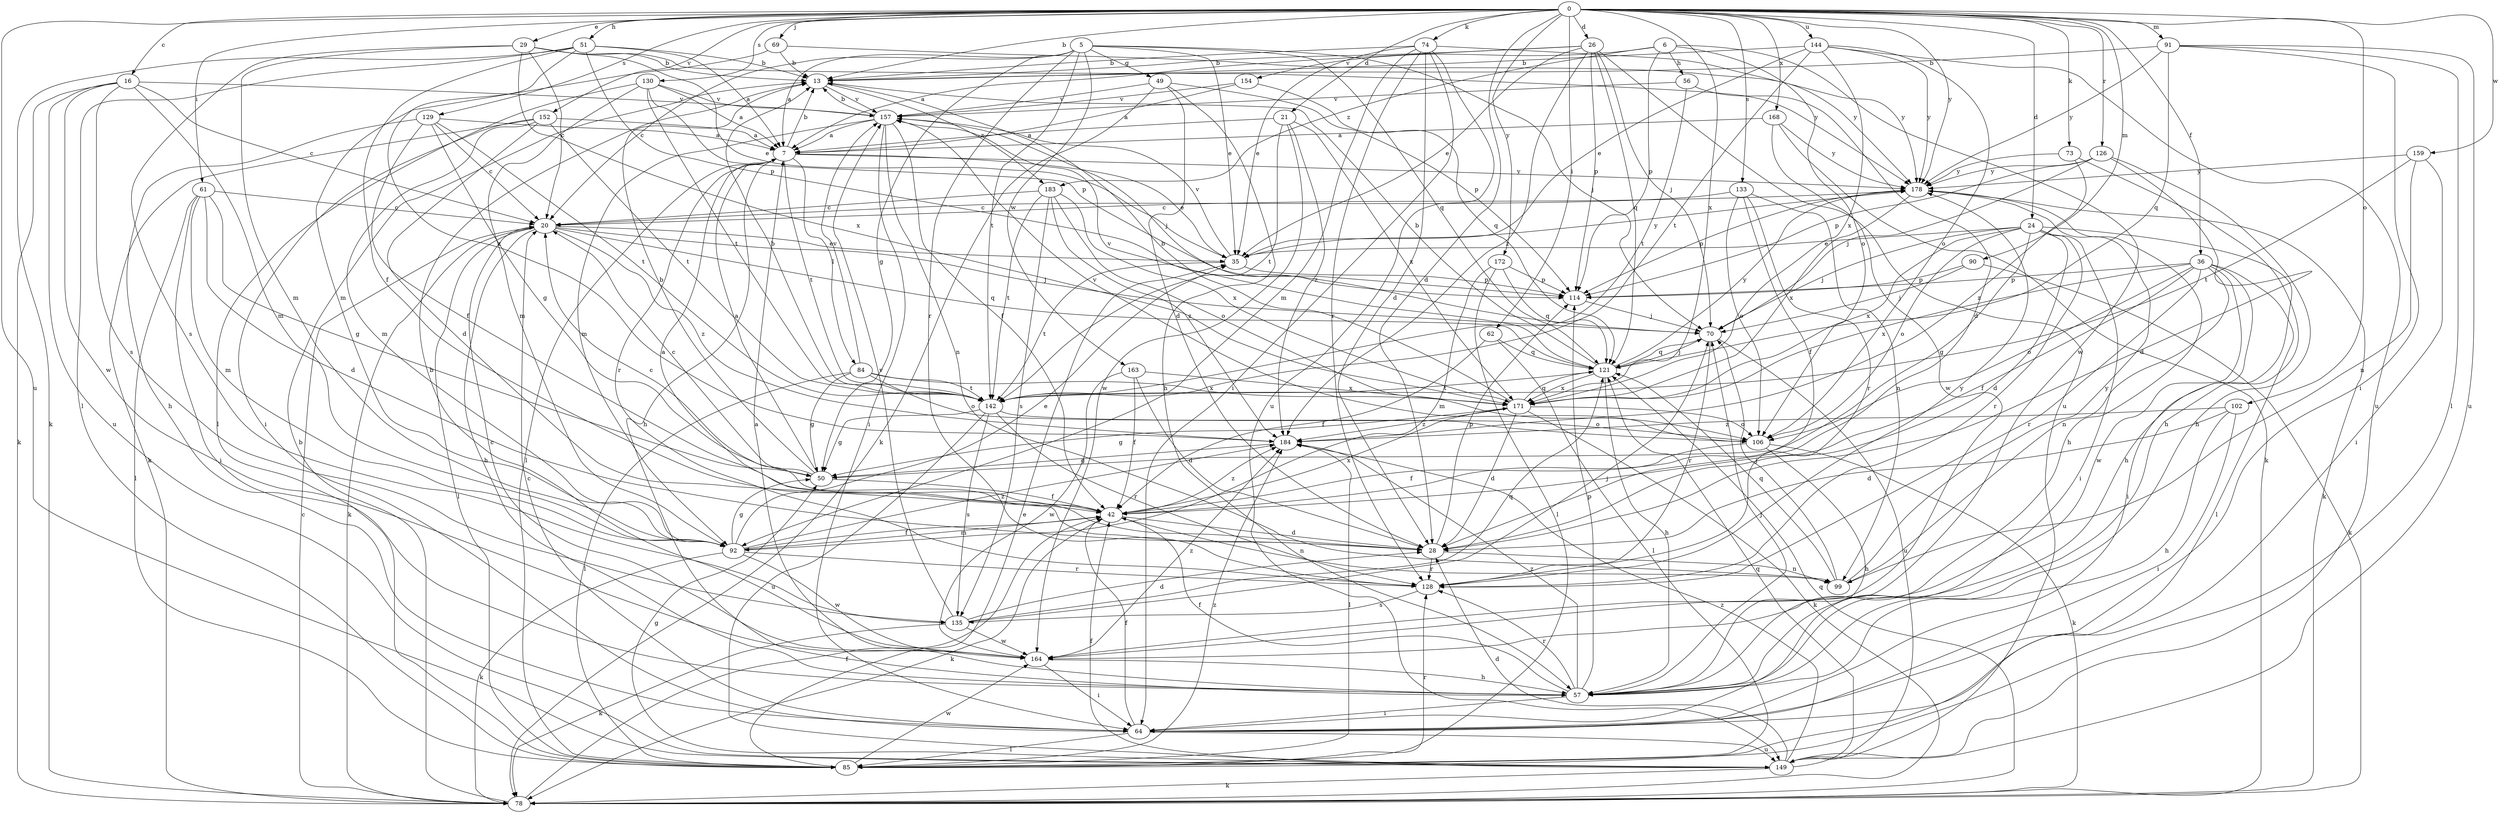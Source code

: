 strict digraph  {
0;
5;
6;
7;
13;
16;
20;
21;
24;
26;
28;
29;
35;
36;
42;
49;
50;
51;
56;
57;
61;
62;
64;
69;
70;
73;
74;
78;
84;
85;
90;
91;
92;
99;
102;
106;
114;
121;
126;
128;
129;
130;
133;
135;
142;
144;
149;
152;
154;
157;
159;
163;
164;
168;
171;
172;
178;
183;
184;
0 -> 13  [label=b];
0 -> 16  [label=c];
0 -> 21  [label=d];
0 -> 24  [label=d];
0 -> 26  [label=d];
0 -> 28  [label=d];
0 -> 29  [label=e];
0 -> 36  [label=f];
0 -> 51  [label=h];
0 -> 61  [label=i];
0 -> 62  [label=i];
0 -> 69  [label=j];
0 -> 73  [label=k];
0 -> 74  [label=k];
0 -> 90  [label=m];
0 -> 91  [label=m];
0 -> 102  [label=o];
0 -> 126  [label=r];
0 -> 129  [label=s];
0 -> 130  [label=s];
0 -> 133  [label=s];
0 -> 144  [label=u];
0 -> 149  [label=u];
0 -> 152  [label=v];
0 -> 159  [label=w];
0 -> 168  [label=x];
0 -> 171  [label=x];
0 -> 172  [label=y];
0 -> 178  [label=y];
5 -> 7  [label=a];
5 -> 20  [label=c];
5 -> 35  [label=e];
5 -> 49  [label=g];
5 -> 50  [label=g];
5 -> 70  [label=j];
5 -> 121  [label=q];
5 -> 128  [label=r];
5 -> 142  [label=t];
5 -> 163  [label=w];
6 -> 56  [label=h];
6 -> 106  [label=o];
6 -> 114  [label=p];
6 -> 154  [label=v];
6 -> 164  [label=w];
6 -> 183  [label=z];
7 -> 13  [label=b];
7 -> 35  [label=e];
7 -> 57  [label=h];
7 -> 84  [label=l];
7 -> 85  [label=l];
7 -> 128  [label=r];
7 -> 142  [label=t];
7 -> 178  [label=y];
13 -> 157  [label=v];
13 -> 183  [label=z];
16 -> 20  [label=c];
16 -> 78  [label=k];
16 -> 92  [label=m];
16 -> 135  [label=s];
16 -> 149  [label=u];
16 -> 157  [label=v];
16 -> 164  [label=w];
20 -> 35  [label=e];
20 -> 57  [label=h];
20 -> 70  [label=j];
20 -> 78  [label=k];
20 -> 85  [label=l];
20 -> 121  [label=q];
20 -> 184  [label=z];
21 -> 7  [label=a];
21 -> 142  [label=t];
21 -> 164  [label=w];
21 -> 171  [label=x];
21 -> 184  [label=z];
24 -> 28  [label=d];
24 -> 35  [label=e];
24 -> 50  [label=g];
24 -> 57  [label=h];
24 -> 64  [label=i];
24 -> 70  [label=j];
24 -> 106  [label=o];
24 -> 128  [label=r];
24 -> 171  [label=x];
26 -> 7  [label=a];
26 -> 13  [label=b];
26 -> 35  [label=e];
26 -> 70  [label=j];
26 -> 114  [label=p];
26 -> 121  [label=q];
26 -> 149  [label=u];
26 -> 184  [label=z];
28 -> 7  [label=a];
28 -> 99  [label=n];
28 -> 114  [label=p];
28 -> 128  [label=r];
29 -> 13  [label=b];
29 -> 20  [label=c];
29 -> 35  [label=e];
29 -> 92  [label=m];
29 -> 135  [label=s];
29 -> 171  [label=x];
29 -> 178  [label=y];
35 -> 114  [label=p];
35 -> 142  [label=t];
35 -> 157  [label=v];
35 -> 178  [label=y];
36 -> 42  [label=f];
36 -> 64  [label=i];
36 -> 85  [label=l];
36 -> 99  [label=n];
36 -> 106  [label=o];
36 -> 114  [label=p];
36 -> 128  [label=r];
36 -> 164  [label=w];
36 -> 171  [label=x];
42 -> 20  [label=c];
42 -> 28  [label=d];
42 -> 78  [label=k];
42 -> 92  [label=m];
42 -> 99  [label=n];
42 -> 171  [label=x];
42 -> 184  [label=z];
49 -> 28  [label=d];
49 -> 57  [label=h];
49 -> 78  [label=k];
49 -> 114  [label=p];
49 -> 157  [label=v];
50 -> 7  [label=a];
50 -> 13  [label=b];
50 -> 20  [label=c];
50 -> 42  [label=f];
51 -> 7  [label=a];
51 -> 13  [label=b];
51 -> 42  [label=f];
51 -> 78  [label=k];
51 -> 85  [label=l];
51 -> 114  [label=p];
51 -> 184  [label=z];
56 -> 28  [label=d];
56 -> 142  [label=t];
56 -> 157  [label=v];
57 -> 7  [label=a];
57 -> 42  [label=f];
57 -> 64  [label=i];
57 -> 70  [label=j];
57 -> 114  [label=p];
57 -> 128  [label=r];
57 -> 184  [label=z];
61 -> 20  [label=c];
61 -> 28  [label=d];
61 -> 50  [label=g];
61 -> 64  [label=i];
61 -> 85  [label=l];
61 -> 92  [label=m];
62 -> 42  [label=f];
62 -> 85  [label=l];
62 -> 121  [label=q];
64 -> 20  [label=c];
64 -> 42  [label=f];
64 -> 85  [label=l];
64 -> 149  [label=u];
69 -> 13  [label=b];
69 -> 92  [label=m];
69 -> 178  [label=y];
70 -> 121  [label=q];
70 -> 128  [label=r];
70 -> 149  [label=u];
73 -> 57  [label=h];
73 -> 178  [label=y];
73 -> 184  [label=z];
74 -> 13  [label=b];
74 -> 28  [label=d];
74 -> 35  [label=e];
74 -> 64  [label=i];
74 -> 92  [label=m];
74 -> 128  [label=r];
74 -> 149  [label=u];
74 -> 178  [label=y];
78 -> 13  [label=b];
78 -> 20  [label=c];
78 -> 42  [label=f];
78 -> 121  [label=q];
84 -> 50  [label=g];
84 -> 85  [label=l];
84 -> 106  [label=o];
84 -> 142  [label=t];
84 -> 157  [label=v];
84 -> 171  [label=x];
85 -> 35  [label=e];
85 -> 128  [label=r];
85 -> 164  [label=w];
85 -> 184  [label=z];
90 -> 70  [label=j];
90 -> 78  [label=k];
90 -> 114  [label=p];
91 -> 13  [label=b];
91 -> 64  [label=i];
91 -> 85  [label=l];
91 -> 121  [label=q];
91 -> 149  [label=u];
91 -> 178  [label=y];
92 -> 35  [label=e];
92 -> 42  [label=f];
92 -> 50  [label=g];
92 -> 78  [label=k];
92 -> 128  [label=r];
92 -> 164  [label=w];
92 -> 184  [label=z];
99 -> 70  [label=j];
99 -> 121  [label=q];
99 -> 178  [label=y];
102 -> 28  [label=d];
102 -> 57  [label=h];
102 -> 64  [label=i];
102 -> 184  [label=z];
106 -> 42  [label=f];
106 -> 57  [label=h];
106 -> 78  [label=k];
106 -> 157  [label=v];
114 -> 70  [label=j];
121 -> 13  [label=b];
121 -> 57  [label=h];
121 -> 70  [label=j];
121 -> 142  [label=t];
121 -> 157  [label=v];
121 -> 171  [label=x];
121 -> 178  [label=y];
126 -> 28  [label=d];
126 -> 57  [label=h];
126 -> 70  [label=j];
126 -> 114  [label=p];
126 -> 178  [label=y];
128 -> 135  [label=s];
128 -> 178  [label=y];
129 -> 7  [label=a];
129 -> 20  [label=c];
129 -> 42  [label=f];
129 -> 50  [label=g];
129 -> 57  [label=h];
129 -> 142  [label=t];
130 -> 7  [label=a];
130 -> 85  [label=l];
130 -> 92  [label=m];
130 -> 114  [label=p];
130 -> 142  [label=t];
130 -> 157  [label=v];
133 -> 20  [label=c];
133 -> 42  [label=f];
133 -> 99  [label=n];
133 -> 106  [label=o];
133 -> 128  [label=r];
135 -> 28  [label=d];
135 -> 70  [label=j];
135 -> 78  [label=k];
135 -> 121  [label=q];
135 -> 157  [label=v];
135 -> 164  [label=w];
142 -> 13  [label=b];
142 -> 50  [label=g];
142 -> 106  [label=o];
142 -> 128  [label=r];
142 -> 135  [label=s];
142 -> 149  [label=u];
144 -> 13  [label=b];
144 -> 35  [label=e];
144 -> 106  [label=o];
144 -> 142  [label=t];
144 -> 149  [label=u];
144 -> 171  [label=x];
144 -> 178  [label=y];
149 -> 28  [label=d];
149 -> 42  [label=f];
149 -> 50  [label=g];
149 -> 78  [label=k];
149 -> 121  [label=q];
149 -> 184  [label=z];
152 -> 7  [label=a];
152 -> 28  [label=d];
152 -> 64  [label=i];
152 -> 78  [label=k];
152 -> 92  [label=m];
152 -> 142  [label=t];
154 -> 7  [label=a];
154 -> 121  [label=q];
154 -> 157  [label=v];
157 -> 7  [label=a];
157 -> 13  [label=b];
157 -> 42  [label=f];
157 -> 64  [label=i];
157 -> 70  [label=j];
157 -> 92  [label=m];
157 -> 99  [label=n];
159 -> 64  [label=i];
159 -> 99  [label=n];
159 -> 142  [label=t];
159 -> 178  [label=y];
163 -> 28  [label=d];
163 -> 42  [label=f];
163 -> 164  [label=w];
163 -> 171  [label=x];
164 -> 13  [label=b];
164 -> 20  [label=c];
164 -> 57  [label=h];
164 -> 64  [label=i];
164 -> 184  [label=z];
168 -> 7  [label=a];
168 -> 78  [label=k];
168 -> 164  [label=w];
168 -> 178  [label=y];
171 -> 13  [label=b];
171 -> 28  [label=d];
171 -> 50  [label=g];
171 -> 78  [label=k];
171 -> 106  [label=o];
171 -> 121  [label=q];
171 -> 184  [label=z];
172 -> 85  [label=l];
172 -> 92  [label=m];
172 -> 114  [label=p];
172 -> 121  [label=q];
178 -> 20  [label=c];
178 -> 57  [label=h];
178 -> 78  [label=k];
178 -> 114  [label=p];
178 -> 171  [label=x];
183 -> 20  [label=c];
183 -> 106  [label=o];
183 -> 135  [label=s];
183 -> 142  [label=t];
183 -> 171  [label=x];
183 -> 184  [label=z];
184 -> 50  [label=g];
184 -> 85  [label=l];
}
